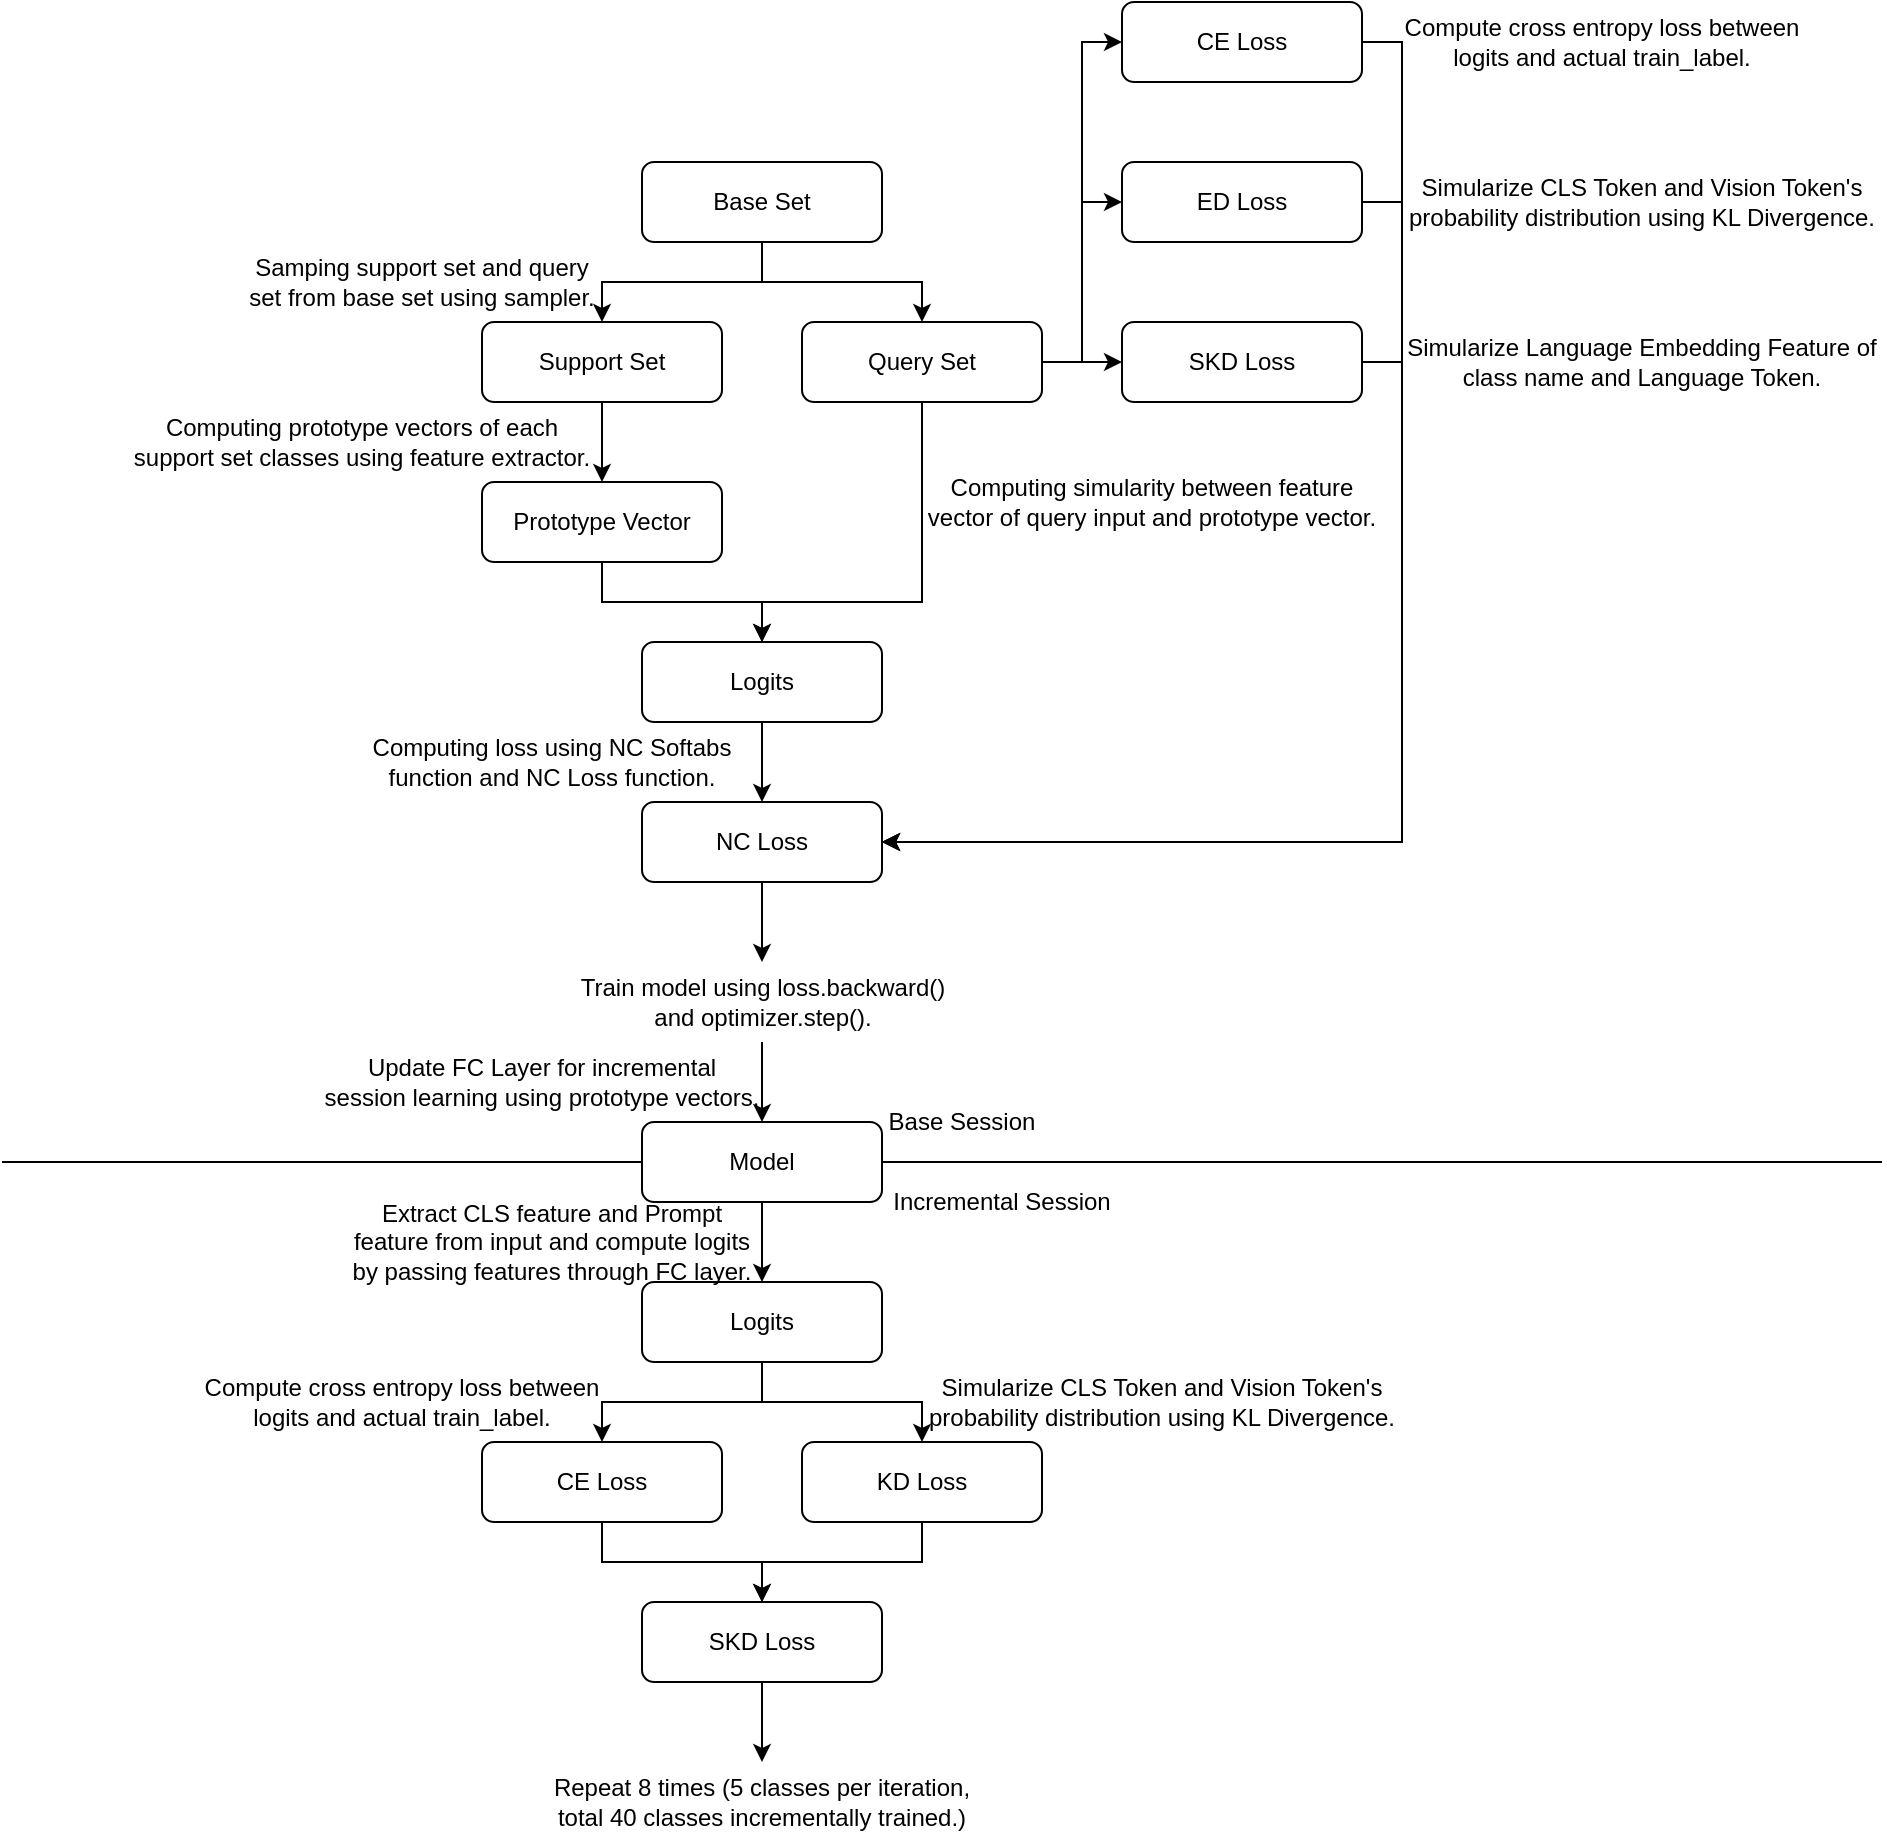 <mxfile version="25.0.3">
  <diagram name="페이지-1" id="XfaHymIn2L7NaS6hmoha">
    <mxGraphModel dx="1455" dy="951" grid="1" gridSize="10" guides="1" tooltips="1" connect="1" arrows="1" fold="1" page="1" pageScale="1" pageWidth="827" pageHeight="1169" math="0" shadow="0">
      <root>
        <mxCell id="0" />
        <mxCell id="1" parent="0" />
        <mxCell id="Cvy-O-KvyQ1xwykOr_Be-4" style="edgeStyle=orthogonalEdgeStyle;rounded=0;orthogonalLoop=1;jettySize=auto;html=1;exitX=0.5;exitY=1;exitDx=0;exitDy=0;entryX=0.5;entryY=0;entryDx=0;entryDy=0;" parent="1" source="Cvy-O-KvyQ1xwykOr_Be-1" target="Cvy-O-KvyQ1xwykOr_Be-3" edge="1">
          <mxGeometry relative="1" as="geometry" />
        </mxCell>
        <mxCell id="Cvy-O-KvyQ1xwykOr_Be-5" style="edgeStyle=orthogonalEdgeStyle;rounded=0;orthogonalLoop=1;jettySize=auto;html=1;exitX=0.5;exitY=1;exitDx=0;exitDy=0;entryX=0.5;entryY=0;entryDx=0;entryDy=0;" parent="1" source="Cvy-O-KvyQ1xwykOr_Be-1" target="Cvy-O-KvyQ1xwykOr_Be-2" edge="1">
          <mxGeometry relative="1" as="geometry" />
        </mxCell>
        <mxCell id="Cvy-O-KvyQ1xwykOr_Be-1" value="Base Set" style="rounded=1;whiteSpace=wrap;html=1;" parent="1" vertex="1">
          <mxGeometry x="320" y="280" width="120" height="40" as="geometry" />
        </mxCell>
        <mxCell id="Cvy-O-KvyQ1xwykOr_Be-10" style="edgeStyle=orthogonalEdgeStyle;rounded=0;orthogonalLoop=1;jettySize=auto;html=1;exitX=0.5;exitY=1;exitDx=0;exitDy=0;entryX=0.5;entryY=0;entryDx=0;entryDy=0;" parent="1" source="Cvy-O-KvyQ1xwykOr_Be-2" target="Cvy-O-KvyQ1xwykOr_Be-9" edge="1">
          <mxGeometry relative="1" as="geometry">
            <Array as="points">
              <mxPoint x="460" y="500" />
              <mxPoint x="380" y="500" />
            </Array>
          </mxGeometry>
        </mxCell>
        <mxCell id="aUufRgbR5YCB58WS-cOv-7" style="edgeStyle=orthogonalEdgeStyle;rounded=0;orthogonalLoop=1;jettySize=auto;html=1;exitX=1;exitY=0.5;exitDx=0;exitDy=0;entryX=0;entryY=0.5;entryDx=0;entryDy=0;" parent="1" source="Cvy-O-KvyQ1xwykOr_Be-2" target="aUufRgbR5YCB58WS-cOv-6" edge="1">
          <mxGeometry relative="1" as="geometry" />
        </mxCell>
        <mxCell id="aUufRgbR5YCB58WS-cOv-8" style="edgeStyle=orthogonalEdgeStyle;rounded=0;orthogonalLoop=1;jettySize=auto;html=1;exitX=1;exitY=0.5;exitDx=0;exitDy=0;entryX=0;entryY=0.5;entryDx=0;entryDy=0;" parent="1" source="Cvy-O-KvyQ1xwykOr_Be-2" target="aUufRgbR5YCB58WS-cOv-5" edge="1">
          <mxGeometry relative="1" as="geometry" />
        </mxCell>
        <mxCell id="Wy02vr9-4xz4prmumTXU-2" style="edgeStyle=orthogonalEdgeStyle;rounded=0;orthogonalLoop=1;jettySize=auto;html=1;exitX=1;exitY=0.5;exitDx=0;exitDy=0;entryX=0;entryY=0.5;entryDx=0;entryDy=0;" edge="1" parent="1" source="Cvy-O-KvyQ1xwykOr_Be-2" target="Wy02vr9-4xz4prmumTXU-1">
          <mxGeometry relative="1" as="geometry" />
        </mxCell>
        <mxCell id="Cvy-O-KvyQ1xwykOr_Be-2" value="Query Set" style="rounded=1;whiteSpace=wrap;html=1;" parent="1" vertex="1">
          <mxGeometry x="400" y="360" width="120" height="40" as="geometry" />
        </mxCell>
        <mxCell id="Cvy-O-KvyQ1xwykOr_Be-6" style="edgeStyle=orthogonalEdgeStyle;rounded=0;orthogonalLoop=1;jettySize=auto;html=1;exitX=0.5;exitY=1;exitDx=0;exitDy=0;entryX=0.5;entryY=0;entryDx=0;entryDy=0;" parent="1" source="Cvy-O-KvyQ1xwykOr_Be-3" target="Cvy-O-KvyQ1xwykOr_Be-7" edge="1">
          <mxGeometry relative="1" as="geometry">
            <mxPoint x="300" y="440" as="targetPoint" />
          </mxGeometry>
        </mxCell>
        <mxCell id="Cvy-O-KvyQ1xwykOr_Be-3" value="Support Set" style="rounded=1;whiteSpace=wrap;html=1;" parent="1" vertex="1">
          <mxGeometry x="240" y="360" width="120" height="40" as="geometry" />
        </mxCell>
        <mxCell id="Cvy-O-KvyQ1xwykOr_Be-11" style="edgeStyle=orthogonalEdgeStyle;rounded=0;orthogonalLoop=1;jettySize=auto;html=1;exitX=0.5;exitY=1;exitDx=0;exitDy=0;entryX=0.5;entryY=0;entryDx=0;entryDy=0;" parent="1" source="Cvy-O-KvyQ1xwykOr_Be-7" target="Cvy-O-KvyQ1xwykOr_Be-9" edge="1">
          <mxGeometry relative="1" as="geometry">
            <mxPoint x="380" y="600" as="targetPoint" />
          </mxGeometry>
        </mxCell>
        <mxCell id="Cvy-O-KvyQ1xwykOr_Be-7" value="Prototype Vector" style="rounded=1;whiteSpace=wrap;html=1;" parent="1" vertex="1">
          <mxGeometry x="240" y="440" width="120" height="40" as="geometry" />
        </mxCell>
        <mxCell id="Cvy-O-KvyQ1xwykOr_Be-8" value="Computing prototype vectors of each support set classes using feature extractor&lt;span style=&quot;background-color: initial;&quot;&gt;.&lt;/span&gt;" style="text;html=1;align=center;verticalAlign=middle;whiteSpace=wrap;rounded=0;" parent="1" vertex="1">
          <mxGeometry x="60" y="400" width="240" height="40" as="geometry" />
        </mxCell>
        <mxCell id="Cvy-O-KvyQ1xwykOr_Be-13" style="edgeStyle=orthogonalEdgeStyle;rounded=0;orthogonalLoop=1;jettySize=auto;html=1;exitX=0.5;exitY=1;exitDx=0;exitDy=0;entryX=0.5;entryY=0;entryDx=0;entryDy=0;" parent="1" source="Cvy-O-KvyQ1xwykOr_Be-9" target="Cvy-O-KvyQ1xwykOr_Be-17" edge="1">
          <mxGeometry relative="1" as="geometry">
            <mxPoint x="380" y="760" as="targetPoint" />
          </mxGeometry>
        </mxCell>
        <mxCell id="Cvy-O-KvyQ1xwykOr_Be-9" value="Logits" style="rounded=1;whiteSpace=wrap;html=1;" parent="1" vertex="1">
          <mxGeometry x="320" y="520" width="120" height="40" as="geometry" />
        </mxCell>
        <mxCell id="Cvy-O-KvyQ1xwykOr_Be-12" value="Computing simularity between feature vector of query input and prototype vector." style="text;html=1;align=center;verticalAlign=middle;whiteSpace=wrap;rounded=0;" parent="1" vertex="1">
          <mxGeometry x="460" y="430" width="230" height="40" as="geometry" />
        </mxCell>
        <mxCell id="Cvy-O-KvyQ1xwykOr_Be-14" value="Computing loss using NC Softabs function and NC Loss function." style="text;html=1;align=center;verticalAlign=middle;whiteSpace=wrap;rounded=0;" parent="1" vertex="1">
          <mxGeometry x="170" y="560" width="210" height="40" as="geometry" />
        </mxCell>
        <mxCell id="Cvy-O-KvyQ1xwykOr_Be-19" style="edgeStyle=orthogonalEdgeStyle;rounded=0;orthogonalLoop=1;jettySize=auto;html=1;exitX=0.5;exitY=1;exitDx=0;exitDy=0;entryX=0.5;entryY=0;entryDx=0;entryDy=0;" parent="1" source="Cvy-O-KvyQ1xwykOr_Be-17" target="Cvy-O-KvyQ1xwykOr_Be-20" edge="1">
          <mxGeometry relative="1" as="geometry">
            <mxPoint x="380" y="680" as="targetPoint" />
          </mxGeometry>
        </mxCell>
        <mxCell id="Cvy-O-KvyQ1xwykOr_Be-17" value="NC Loss" style="rounded=1;whiteSpace=wrap;html=1;" parent="1" vertex="1">
          <mxGeometry x="320" y="600" width="120" height="40" as="geometry" />
        </mxCell>
        <mxCell id="Cvy-O-KvyQ1xwykOr_Be-18" value="Samping support set and query set from base set using sampler." style="text;html=1;align=center;verticalAlign=middle;whiteSpace=wrap;rounded=0;" parent="1" vertex="1">
          <mxGeometry x="120" y="320" width="180" height="40" as="geometry" />
        </mxCell>
        <mxCell id="Cvy-O-KvyQ1xwykOr_Be-23" style="edgeStyle=orthogonalEdgeStyle;rounded=0;orthogonalLoop=1;jettySize=auto;html=1;exitX=0.5;exitY=1;exitDx=0;exitDy=0;entryX=0.5;entryY=0;entryDx=0;entryDy=0;" parent="1" source="Cvy-O-KvyQ1xwykOr_Be-20" target="Cvy-O-KvyQ1xwykOr_Be-22" edge="1">
          <mxGeometry relative="1" as="geometry" />
        </mxCell>
        <mxCell id="Cvy-O-KvyQ1xwykOr_Be-20" value="Train model using loss.backward() and optimizer.step()." style="text;html=1;align=center;verticalAlign=middle;whiteSpace=wrap;rounded=0;" parent="1" vertex="1">
          <mxGeometry x="287.5" y="680" width="185" height="40" as="geometry" />
        </mxCell>
        <mxCell id="Cvy-O-KvyQ1xwykOr_Be-21" value="Base Session" style="text;html=1;align=center;verticalAlign=middle;whiteSpace=wrap;rounded=0;" parent="1" vertex="1">
          <mxGeometry x="440" y="740" width="80" height="40" as="geometry" />
        </mxCell>
        <mxCell id="Cvy-O-KvyQ1xwykOr_Be-27" style="edgeStyle=orthogonalEdgeStyle;rounded=0;orthogonalLoop=1;jettySize=auto;html=1;exitX=0.5;exitY=1;exitDx=0;exitDy=0;entryX=0.5;entryY=0;entryDx=0;entryDy=0;" parent="1" source="Cvy-O-KvyQ1xwykOr_Be-22" target="Cvy-O-KvyQ1xwykOr_Be-26" edge="1">
          <mxGeometry relative="1" as="geometry" />
        </mxCell>
        <mxCell id="aUufRgbR5YCB58WS-cOv-25" style="edgeStyle=orthogonalEdgeStyle;rounded=0;orthogonalLoop=1;jettySize=auto;html=1;exitX=0;exitY=0.5;exitDx=0;exitDy=0;strokeColor=default;endArrow=none;endFill=0;" parent="1" source="Cvy-O-KvyQ1xwykOr_Be-22" edge="1">
          <mxGeometry relative="1" as="geometry">
            <mxPoint y="780" as="targetPoint" />
          </mxGeometry>
        </mxCell>
        <mxCell id="aUufRgbR5YCB58WS-cOv-26" style="edgeStyle=orthogonalEdgeStyle;rounded=0;orthogonalLoop=1;jettySize=auto;html=1;exitX=1;exitY=0.5;exitDx=0;exitDy=0;endArrow=none;endFill=0;" parent="1" source="Cvy-O-KvyQ1xwykOr_Be-22" edge="1">
          <mxGeometry relative="1" as="geometry">
            <mxPoint x="940" y="780" as="targetPoint" />
          </mxGeometry>
        </mxCell>
        <mxCell id="Cvy-O-KvyQ1xwykOr_Be-22" value="Model" style="rounded=1;whiteSpace=wrap;html=1;" parent="1" vertex="1">
          <mxGeometry x="320" y="760" width="120" height="40" as="geometry" />
        </mxCell>
        <mxCell id="Cvy-O-KvyQ1xwykOr_Be-24" value="Update FC Layer for incremental session learning using prototype vectors." style="text;html=1;align=center;verticalAlign=middle;whiteSpace=wrap;rounded=0;" parent="1" vertex="1">
          <mxGeometry x="160" y="720" width="220" height="40" as="geometry" />
        </mxCell>
        <mxCell id="Cvy-O-KvyQ1xwykOr_Be-31" style="edgeStyle=orthogonalEdgeStyle;rounded=0;orthogonalLoop=1;jettySize=auto;html=1;exitX=0.5;exitY=1;exitDx=0;exitDy=0;entryX=0.5;entryY=0;entryDx=0;entryDy=0;" parent="1" source="Cvy-O-KvyQ1xwykOr_Be-26" target="Cvy-O-KvyQ1xwykOr_Be-29" edge="1">
          <mxGeometry relative="1" as="geometry" />
        </mxCell>
        <mxCell id="Cvy-O-KvyQ1xwykOr_Be-32" style="edgeStyle=orthogonalEdgeStyle;rounded=0;orthogonalLoop=1;jettySize=auto;html=1;exitX=0.5;exitY=1;exitDx=0;exitDy=0;entryX=0.5;entryY=0;entryDx=0;entryDy=0;" parent="1" source="Cvy-O-KvyQ1xwykOr_Be-26" target="Cvy-O-KvyQ1xwykOr_Be-30" edge="1">
          <mxGeometry relative="1" as="geometry" />
        </mxCell>
        <mxCell id="Cvy-O-KvyQ1xwykOr_Be-26" value="Logits" style="rounded=1;whiteSpace=wrap;html=1;" parent="1" vertex="1">
          <mxGeometry x="320" y="840" width="120" height="40" as="geometry" />
        </mxCell>
        <mxCell id="Cvy-O-KvyQ1xwykOr_Be-28" value="Extract CLS feature and Prompt feature from input and compute logits by passing features through FC layer." style="text;html=1;align=center;verticalAlign=middle;whiteSpace=wrap;rounded=0;" parent="1" vertex="1">
          <mxGeometry x="170" y="800" width="210" height="40" as="geometry" />
        </mxCell>
        <mxCell id="aUufRgbR5YCB58WS-cOv-17" style="edgeStyle=orthogonalEdgeStyle;rounded=0;orthogonalLoop=1;jettySize=auto;html=1;exitX=0.5;exitY=1;exitDx=0;exitDy=0;entryX=0.5;entryY=0;entryDx=0;entryDy=0;" parent="1" source="Cvy-O-KvyQ1xwykOr_Be-29" target="aUufRgbR5YCB58WS-cOv-16" edge="1">
          <mxGeometry relative="1" as="geometry" />
        </mxCell>
        <mxCell id="Cvy-O-KvyQ1xwykOr_Be-29" value="CE Loss" style="rounded=1;whiteSpace=wrap;html=1;" parent="1" vertex="1">
          <mxGeometry x="240" y="920" width="120" height="40" as="geometry" />
        </mxCell>
        <mxCell id="aUufRgbR5YCB58WS-cOv-19" style="edgeStyle=orthogonalEdgeStyle;rounded=0;orthogonalLoop=1;jettySize=auto;html=1;exitX=0.5;exitY=1;exitDx=0;exitDy=0;entryX=0.5;entryY=0;entryDx=0;entryDy=0;" parent="1" source="Cvy-O-KvyQ1xwykOr_Be-30" target="aUufRgbR5YCB58WS-cOv-16" edge="1">
          <mxGeometry relative="1" as="geometry" />
        </mxCell>
        <mxCell id="Cvy-O-KvyQ1xwykOr_Be-30" value="KD Loss" style="rounded=1;whiteSpace=wrap;html=1;" parent="1" vertex="1">
          <mxGeometry x="400" y="920" width="120" height="40" as="geometry" />
        </mxCell>
        <mxCell id="Cvy-O-KvyQ1xwykOr_Be-33" value="Compute cross entropy loss between logits and actual train_label." style="text;html=1;align=center;verticalAlign=middle;whiteSpace=wrap;rounded=0;" parent="1" vertex="1">
          <mxGeometry x="100" y="880" width="200" height="40" as="geometry" />
        </mxCell>
        <mxCell id="Cvy-O-KvyQ1xwykOr_Be-34" value="Simularize CLS Token and Vision Token&#39;s probability distribution using KL Divergence." style="text;html=1;align=center;verticalAlign=middle;whiteSpace=wrap;rounded=0;" parent="1" vertex="1">
          <mxGeometry x="460" y="880" width="240" height="40" as="geometry" />
        </mxCell>
        <mxCell id="aUufRgbR5YCB58WS-cOv-13" style="edgeStyle=orthogonalEdgeStyle;rounded=0;orthogonalLoop=1;jettySize=auto;html=1;exitX=1;exitY=0.5;exitDx=0;exitDy=0;entryX=1;entryY=0.5;entryDx=0;entryDy=0;" parent="1" source="aUufRgbR5YCB58WS-cOv-5" target="Cvy-O-KvyQ1xwykOr_Be-17" edge="1">
          <mxGeometry relative="1" as="geometry" />
        </mxCell>
        <mxCell id="aUufRgbR5YCB58WS-cOv-5" value="CE Loss" style="rounded=1;whiteSpace=wrap;html=1;" parent="1" vertex="1">
          <mxGeometry x="560" y="200" width="120" height="40" as="geometry" />
        </mxCell>
        <mxCell id="aUufRgbR5YCB58WS-cOv-14" style="edgeStyle=orthogonalEdgeStyle;rounded=0;orthogonalLoop=1;jettySize=auto;html=1;exitX=1;exitY=0.5;exitDx=0;exitDy=0;entryX=1;entryY=0.5;entryDx=0;entryDy=0;" parent="1" source="aUufRgbR5YCB58WS-cOv-6" target="Cvy-O-KvyQ1xwykOr_Be-17" edge="1">
          <mxGeometry relative="1" as="geometry" />
        </mxCell>
        <mxCell id="aUufRgbR5YCB58WS-cOv-6" value="ED Loss" style="rounded=1;whiteSpace=wrap;html=1;" parent="1" vertex="1">
          <mxGeometry x="560" y="280" width="120" height="40" as="geometry" />
        </mxCell>
        <mxCell id="aUufRgbR5YCB58WS-cOv-10" value="Simularize CLS Token and Vision Token&#39;s probability distribution using KL Divergence." style="text;html=1;align=center;verticalAlign=middle;whiteSpace=wrap;rounded=0;" parent="1" vertex="1">
          <mxGeometry x="700" y="280" width="240" height="40" as="geometry" />
        </mxCell>
        <mxCell id="aUufRgbR5YCB58WS-cOv-23" style="edgeStyle=orthogonalEdgeStyle;rounded=0;orthogonalLoop=1;jettySize=auto;html=1;exitX=0.5;exitY=1;exitDx=0;exitDy=0;entryX=0.5;entryY=0;entryDx=0;entryDy=0;" parent="1" source="aUufRgbR5YCB58WS-cOv-16" target="aUufRgbR5YCB58WS-cOv-22" edge="1">
          <mxGeometry relative="1" as="geometry" />
        </mxCell>
        <mxCell id="aUufRgbR5YCB58WS-cOv-16" value="SKD Loss" style="rounded=1;whiteSpace=wrap;html=1;" parent="1" vertex="1">
          <mxGeometry x="320" y="1000" width="120" height="40" as="geometry" />
        </mxCell>
        <mxCell id="aUufRgbR5YCB58WS-cOv-22" value="Repeat 8 times (5 classes per iteration, total 40 classes incrementally trained.)" style="text;html=1;align=center;verticalAlign=middle;whiteSpace=wrap;rounded=0;" parent="1" vertex="1">
          <mxGeometry x="270" y="1080" width="220" height="40" as="geometry" />
        </mxCell>
        <mxCell id="aUufRgbR5YCB58WS-cOv-24" value="Compute cross entropy loss between logits and actual train_label." style="text;html=1;align=center;verticalAlign=middle;whiteSpace=wrap;rounded=0;" parent="1" vertex="1">
          <mxGeometry x="700" y="200" width="200" height="40" as="geometry" />
        </mxCell>
        <mxCell id="aUufRgbR5YCB58WS-cOv-27" value="Incremental Session" style="text;html=1;align=center;verticalAlign=middle;whiteSpace=wrap;rounded=0;" parent="1" vertex="1">
          <mxGeometry x="440" y="780" width="120" height="40" as="geometry" />
        </mxCell>
        <mxCell id="Wy02vr9-4xz4prmumTXU-3" style="edgeStyle=orthogonalEdgeStyle;rounded=0;orthogonalLoop=1;jettySize=auto;html=1;exitX=1;exitY=0.5;exitDx=0;exitDy=0;entryX=1;entryY=0.5;entryDx=0;entryDy=0;" edge="1" parent="1" source="Wy02vr9-4xz4prmumTXU-1" target="Cvy-O-KvyQ1xwykOr_Be-17">
          <mxGeometry relative="1" as="geometry" />
        </mxCell>
        <mxCell id="Wy02vr9-4xz4prmumTXU-1" value="SKD Loss" style="rounded=1;whiteSpace=wrap;html=1;" vertex="1" parent="1">
          <mxGeometry x="560" y="360" width="120" height="40" as="geometry" />
        </mxCell>
        <mxCell id="Wy02vr9-4xz4prmumTXU-4" value="Simularize Language Embedding Feature of class name and Language Token." style="text;html=1;align=center;verticalAlign=middle;whiteSpace=wrap;rounded=0;" vertex="1" parent="1">
          <mxGeometry x="700" y="360" width="240" height="40" as="geometry" />
        </mxCell>
      </root>
    </mxGraphModel>
  </diagram>
</mxfile>
